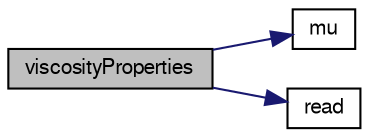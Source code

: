 digraph "viscosityProperties"
{
  bgcolor="transparent";
  edge [fontname="FreeSans",fontsize="10",labelfontname="FreeSans",labelfontsize="10"];
  node [fontname="FreeSans",fontsize="10",shape=record];
  rankdir="LR";
  Node14 [label="viscosityProperties",height=0.2,width=0.4,color="black", fillcolor="grey75", style="filled", fontcolor="black"];
  Node14 -> Node15 [color="midnightblue",fontsize="10",style="solid",fontname="FreeSans"];
  Node15 [label="mu",height=0.2,width=0.4,color="black",URL="$a31950.html#a5d3be6fe27ac2a336b9745b9d6e84f30",tooltip="Return the mixture viscosity. "];
  Node14 -> Node16 [color="midnightblue",fontsize="10",style="solid",fontname="FreeSans"];
  Node16 [label="read",height=0.2,width=0.4,color="black",URL="$a31950.html#afd800b3be520b5ccd236ee32eb0889e0",tooltip="Read transportProperties dictionary. "];
}
